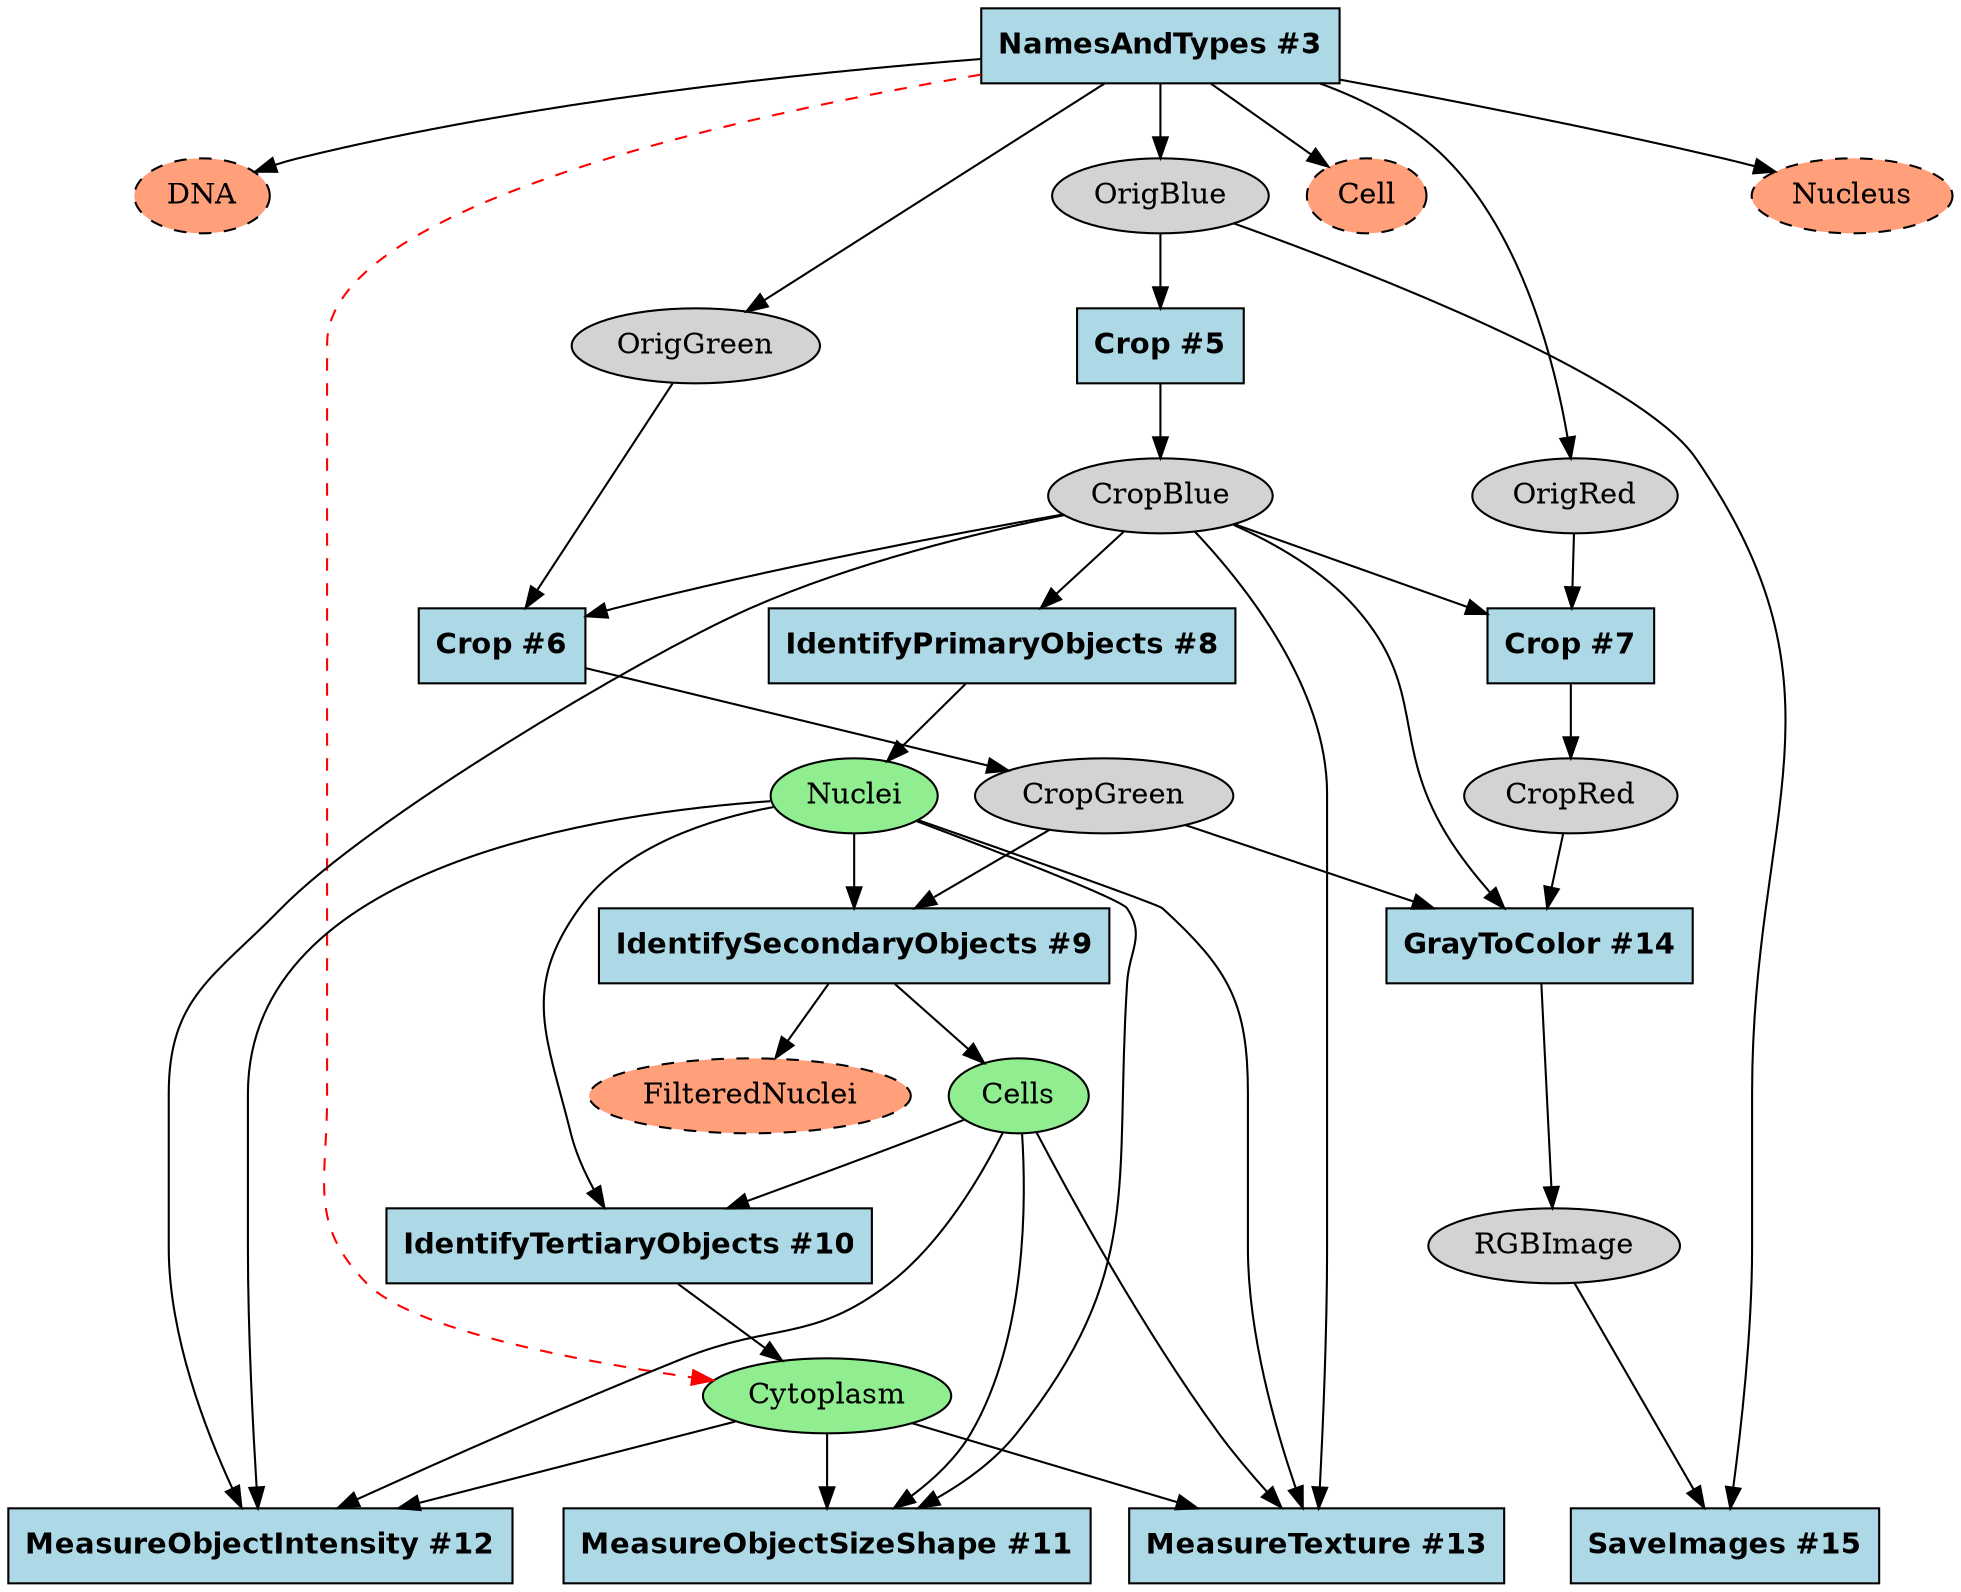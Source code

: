 strict digraph {
Crop_332d8a68 [type=module, label="Crop #7", module_name=Crop, module_num=7, original_num=7, stable_id="Crop_332d8a68", enabled=True, shape=box, style=filled, fontname="Helvetica-Bold", fillcolor=lightblue];
Crop_3828b249 [type=module, label="Crop #5", module_name=Crop, module_num=5, original_num=5, stable_id="Crop_3828b249", enabled=True, shape=box, style=filled, fontname="Helvetica-Bold", fillcolor=lightblue];
Crop_39198e21 [type=module, label="Crop #6", module_name=Crop, module_num=6, original_num=6, stable_id="Crop_39198e21", enabled=True, shape=box, style=filled, fontname="Helvetica-Bold", fillcolor=lightblue];
GrayToColor_dc85e759 [type=module, label="GrayToColor #14", module_name=GrayToColor, module_num=14, original_num=14, stable_id="GrayToColor_dc85e759", enabled=True, shape=box, style=filled, fontname="Helvetica-Bold", fillcolor=lightblue];
IdentifyPrimaryObjects_b59141d4 [type=module, label="IdentifyPrimaryObjects #8", module_name=IdentifyPrimaryObjects, module_num=8, original_num=8, stable_id="IdentifyPrimaryObjects_b59141d4", enabled=True, shape=box, style=filled, fontname="Helvetica-Bold", fillcolor=lightblue];
IdentifySecondaryObjects_617cabe9 [type=module, label="IdentifySecondaryObjects #9", module_name=IdentifySecondaryObjects, module_num=9, original_num=9, stable_id="IdentifySecondaryObjects_617cabe9", enabled=True, shape=box, style=filled, fontname="Helvetica-Bold", fillcolor=lightblue];
IdentifyTertiaryObjects_ac7b69a9 [type=module, label="IdentifyTertiaryObjects #10", module_name=IdentifyTertiaryObjects, module_num=10, original_num=10, stable_id="IdentifyTertiaryObjects_ac7b69a9", enabled=True, shape=box, style=filled, fontname="Helvetica-Bold", fillcolor=lightblue];
MeasureObjectIntensity_493d53fb [type=module, label="MeasureObjectIntensity #12", module_name=MeasureObjectIntensity, module_num=12, original_num=12, stable_id="MeasureObjectIntensity_493d53fb", enabled=True, shape=box, style=filled, fontname="Helvetica-Bold", fillcolor=lightblue];
MeasureObjectSizeShape_33e152a1 [type=module, label="MeasureObjectSizeShape #11", module_name=MeasureObjectSizeShape, module_num=11, original_num=11, stable_id="MeasureObjectSizeShape_33e152a1", enabled=True, shape=box, style=filled, fontname="Helvetica-Bold", fillcolor=lightblue];
MeasureTexture_493d53fb [type=module, label="MeasureTexture #13", module_name=MeasureTexture, module_num=13, original_num=13, stable_id="MeasureTexture_493d53fb", enabled=True, shape=box, style=filled, fontname="Helvetica-Bold", fillcolor=lightblue];
NamesAndTypes_a64add3 [type=module, label="NamesAndTypes #3", module_name=NamesAndTypes, module_num=3, original_num=3, stable_id="NamesAndTypes_a64add3", enabled=True, shape=box, style=filled, fontname="Helvetica-Bold", fillcolor=lightblue];
SaveImages_c2b508af [type=module, label="SaveImages #15", module_name=SaveImages, module_num=15, original_num=15, stable_id="SaveImages_c2b508af", enabled=True, shape=box, style=filled, fontname="Helvetica-Bold", fillcolor=lightblue];
image__CropBlue [type=image, label=CropBlue, shape=ellipse, style=filled, fillcolor=lightgray];
image__CropGreen [type=image, label=CropGreen, shape=ellipse, style=filled, fillcolor=lightgray];
image__CropRed [type=image, label=CropRed, shape=ellipse, style=filled, fillcolor=lightgray];
image__DNA [type=image, label=DNA, filtered=True, shape=ellipse, style="filled,dashed", fillcolor=lightsalmon];
image__OrigBlue [type=image, label=OrigBlue, shape=ellipse, style=filled, fillcolor=lightgray];
image__OrigGreen [type=image, label=OrigGreen, shape=ellipse, style=filled, fillcolor=lightgray];
image__OrigRed [type=image, label=OrigRed, shape=ellipse, style=filled, fillcolor=lightgray];
image__RGBImage [type=image, label=RGBImage, shape=ellipse, style=filled, fillcolor=lightgray];
object__Cell [type=object, label=Cell, filtered=True, shape=ellipse, style="filled,dashed", fillcolor=lightsalmon];
object__Cells [type=object, label=Cells, shape=ellipse, style=filled, fillcolor=lightgreen];
object__Cytoplasm [type=object, label=Cytoplasm, shape=ellipse, style=filled, fillcolor=lightgreen];
object__FilteredNuclei [type=object, label=FilteredNuclei, filtered=True, shape=ellipse, style="filled,dashed", fillcolor=lightsalmon];
object__Nuclei [type=object, label=Nuclei, shape=ellipse, style=filled, fillcolor=lightgreen];
object__Nucleus [type=object, label=Nucleus, filtered=True, shape=ellipse, style="filled,dashed", fillcolor=lightsalmon];
Crop_332d8a68 -> image__CropRed [type="image_output"];
Crop_3828b249 -> image__CropBlue [type="image_output"];
Crop_39198e21 -> image__CropGreen [type="image_output"];
GrayToColor_dc85e759 -> image__RGBImage [type="image_output"];
IdentifyPrimaryObjects_b59141d4 -> object__Nuclei [type="object_output"];
IdentifySecondaryObjects_617cabe9 -> object__Cells [type="object_output"];
IdentifySecondaryObjects_617cabe9 -> object__FilteredNuclei [type="object_output"];
IdentifyTertiaryObjects_ac7b69a9 -> object__Cytoplasm [type="object_output"];
NamesAndTypes_a64add3 -> image__DNA [type="image_output"];
NamesAndTypes_a64add3 -> image__OrigBlue [type="image_output"];
NamesAndTypes_a64add3 -> image__OrigGreen [type="image_output"];
NamesAndTypes_a64add3 -> image__OrigRed [type="image_output"];
NamesAndTypes_a64add3 -> object__Cell [type="object_output"];
NamesAndTypes_a64add3 -> object__Cytoplasm [type="object_output", filtered=True, style=dashed, color=red];
NamesAndTypes_a64add3 -> object__Nucleus [type="object_output"];
image__CropBlue -> Crop_332d8a68 [type="image_input"];
image__CropBlue -> Crop_39198e21 [type="image_input"];
image__CropBlue -> GrayToColor_dc85e759 [type="image_input"];
image__CropBlue -> IdentifyPrimaryObjects_b59141d4 [type="image_input"];
image__CropBlue -> MeasureObjectIntensity_493d53fb [type="image_list_input"];
image__CropBlue -> MeasureTexture_493d53fb [type="image_list_input"];
image__CropGreen -> GrayToColor_dc85e759 [type="image_input"];
image__CropGreen -> IdentifySecondaryObjects_617cabe9 [type="image_input"];
image__CropRed -> GrayToColor_dc85e759 [type="image_input"];
image__OrigBlue -> Crop_3828b249 [type="image_input"];
image__OrigBlue -> SaveImages_c2b508af [type="image_input"];
image__OrigGreen -> Crop_39198e21 [type="image_input"];
image__OrigRed -> Crop_332d8a68 [type="image_input"];
image__RGBImage -> SaveImages_c2b508af [type="image_input"];
object__Cells -> IdentifyTertiaryObjects_ac7b69a9 [type="object_input"];
object__Cells -> MeasureObjectIntensity_493d53fb [type="object_list_input"];
object__Cells -> MeasureObjectSizeShape_33e152a1 [type="object_list_input"];
object__Cells -> MeasureTexture_493d53fb [type="object_list_input"];
object__Cytoplasm -> MeasureObjectIntensity_493d53fb [type="object_list_input"];
object__Cytoplasm -> MeasureObjectSizeShape_33e152a1 [type="object_list_input"];
object__Cytoplasm -> MeasureTexture_493d53fb [type="object_list_input"];
object__Nuclei -> IdentifySecondaryObjects_617cabe9 [type="object_input"];
object__Nuclei -> IdentifyTertiaryObjects_ac7b69a9 [type="object_input"];
object__Nuclei -> MeasureObjectIntensity_493d53fb [type="object_list_input"];
object__Nuclei -> MeasureObjectSizeShape_33e152a1 [type="object_list_input"];
object__Nuclei -> MeasureTexture_493d53fb [type="object_list_input"];

  {rank = min; NamesAndTypes_a64add3;}
  {rank = max; MeasureObjectSizeShape_33e152a1; MeasureObjectIntensity_493d53fb; MeasureTexture_493d53fb; SaveImages_c2b508af;}
}
